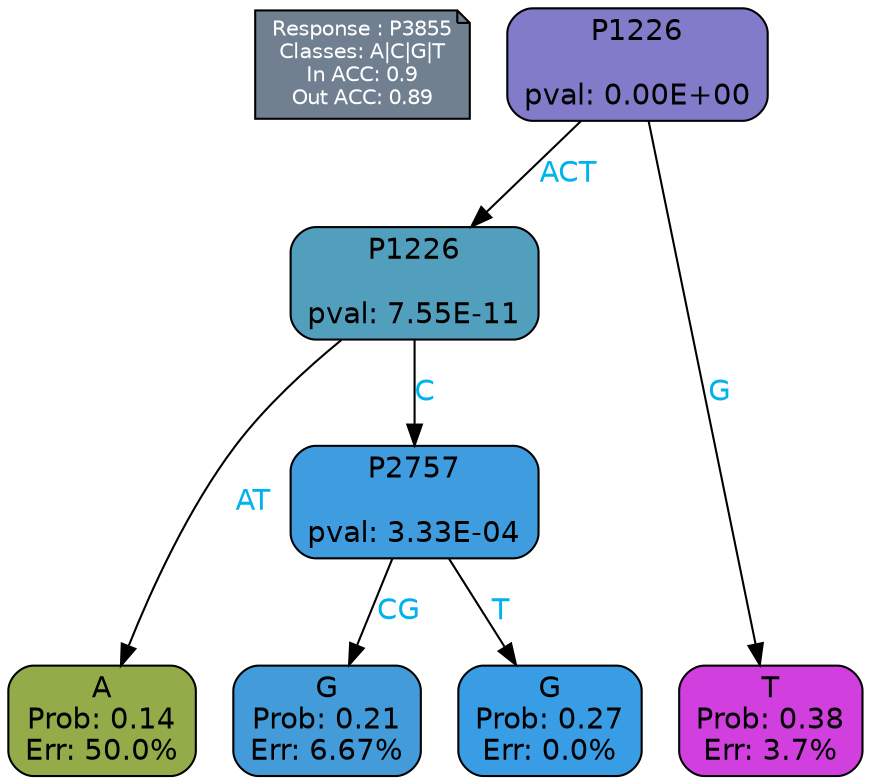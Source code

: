 digraph Tree {
node [shape=box, style="filled, rounded", color="black", fontname=helvetica] ;
graph [ranksep=equally, splines=polylines, bgcolor=transparent, dpi=600] ;
edge [fontname=helvetica] ;
LEGEND [label="Response : P3855
Classes: A|C|G|T
In ACC: 0.9
Out ACC: 0.89
",shape=note,align=left,style=filled,fillcolor="slategray",fontcolor="white",fontsize=10];1 [label="P1226

pval: 0.00E+00", fillcolor="#827bca"] ;
2 [label="P1226

pval: 7.55E-11", fillcolor="#519fbd"] ;
3 [label="A
Prob: 0.14
Err: 50.0%", fillcolor="#94ab4a"] ;
4 [label="P2757

pval: 3.33E-04", fillcolor="#3e9cdf"] ;
5 [label="G
Prob: 0.21
Err: 6.67%", fillcolor="#449bd9"] ;
6 [label="G
Prob: 0.27
Err: 0.0%", fillcolor="#399de5"] ;
7 [label="T
Prob: 0.38
Err: 3.7%", fillcolor="#d13fde"] ;
1 -> 2 [label="ACT",fontcolor=deepskyblue2] ;
1 -> 7 [label="G",fontcolor=deepskyblue2] ;
2 -> 3 [label="AT",fontcolor=deepskyblue2] ;
2 -> 4 [label="C",fontcolor=deepskyblue2] ;
4 -> 5 [label="CG",fontcolor=deepskyblue2] ;
4 -> 6 [label="T",fontcolor=deepskyblue2] ;
{rank = same; 3;5;6;7;}{rank = same; LEGEND;1;}}